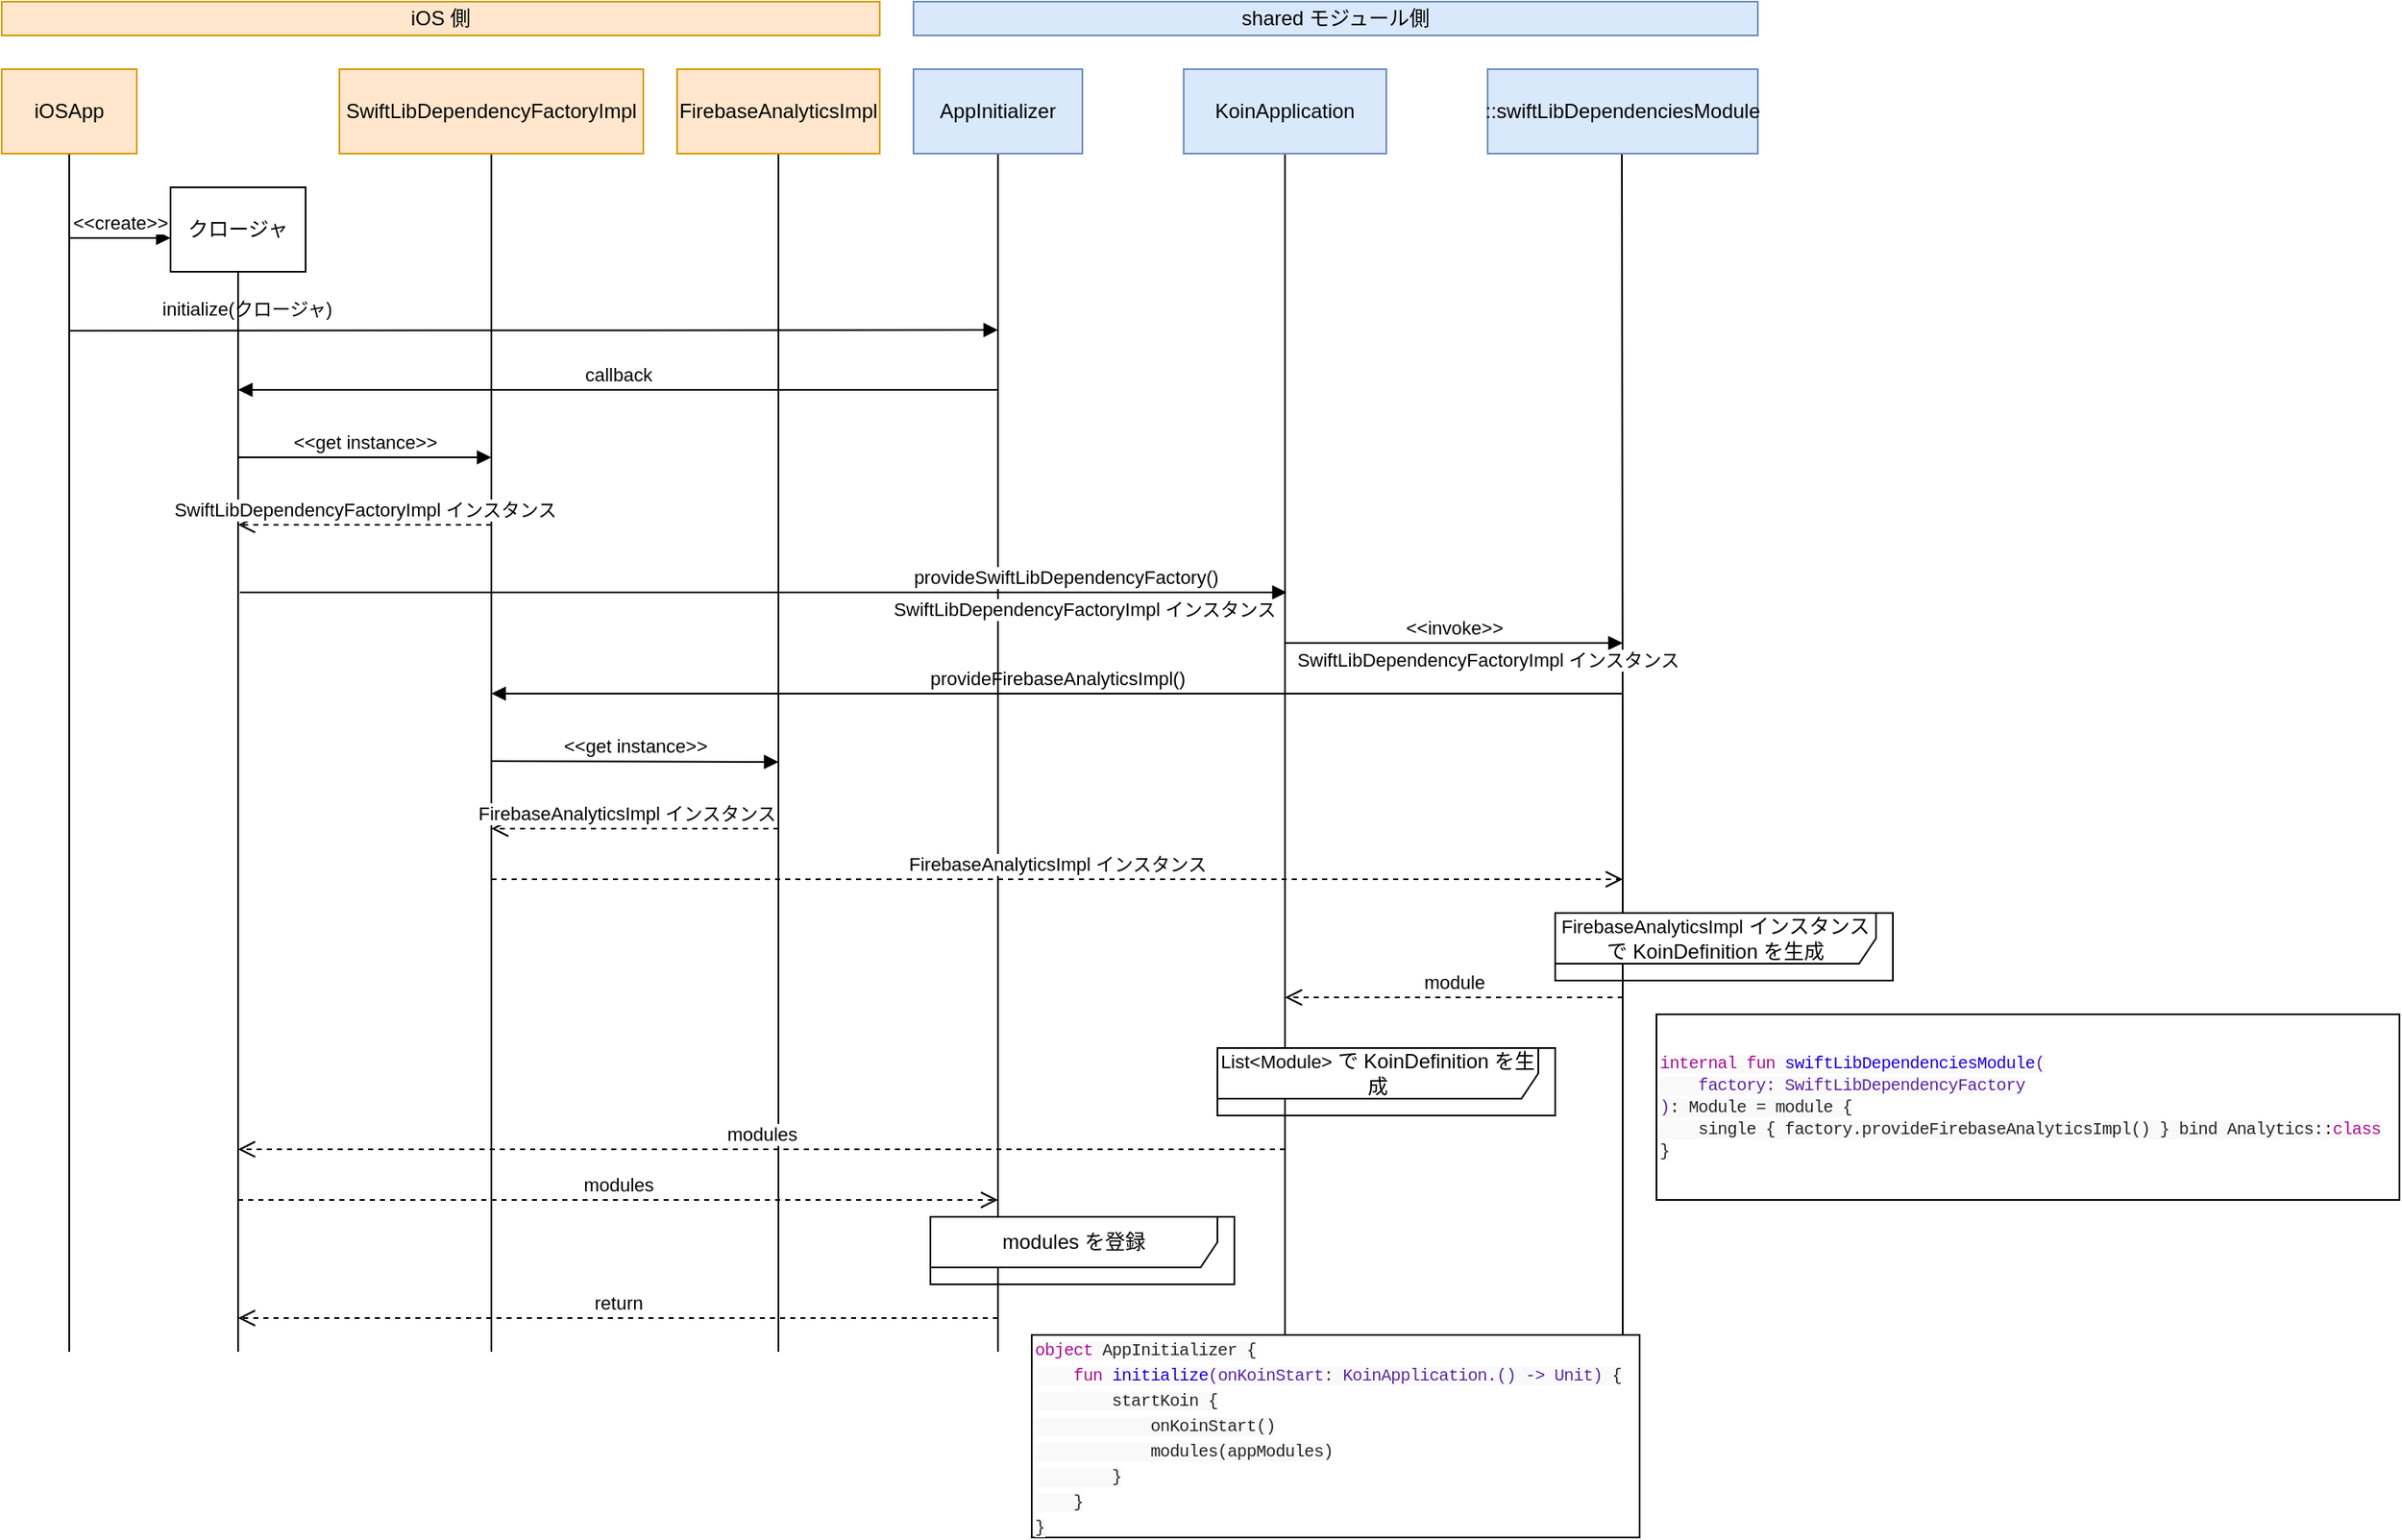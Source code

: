 <mxfile version="24.4.8" type="device" pages="4">
  <diagram name="ページ1" id="PQQ8E1PM0vK2L9uNBiri">
    <mxGraphModel dx="2383" dy="743" grid="1" gridSize="10" guides="1" tooltips="1" connect="1" arrows="1" fold="1" page="1" pageScale="1" pageWidth="827" pageHeight="1169" math="0" shadow="0">
      <root>
        <mxCell id="0" />
        <mxCell id="1" parent="0" />
        <mxCell id="cVxXZY86I89h4Y06ZRvG-4" style="edgeStyle=orthogonalEdgeStyle;rounded=0;orthogonalLoop=1;jettySize=auto;html=1;endArrow=none;endFill=0;" parent="1" source="cVxXZY86I89h4Y06ZRvG-1" edge="1">
          <mxGeometry relative="1" as="geometry">
            <mxPoint x="-570" y="800" as="targetPoint" />
          </mxGeometry>
        </mxCell>
        <mxCell id="cVxXZY86I89h4Y06ZRvG-1" value="SwiftLibDependencyFactoryImpl" style="html=1;whiteSpace=wrap;fillColor=#ffe6cc;strokeColor=#d79b00;" parent="1" vertex="1">
          <mxGeometry x="-660" y="40" width="180" height="50" as="geometry" />
        </mxCell>
        <mxCell id="cVxXZY86I89h4Y06ZRvG-5" value="provideFirebaseAnalyticsImpl()" style="html=1;verticalAlign=bottom;endArrow=block;curved=0;rounded=0;" parent="1" edge="1">
          <mxGeometry width="80" relative="1" as="geometry">
            <mxPoint x="100" y="410" as="sourcePoint" />
            <mxPoint x="-570" y="410" as="targetPoint" />
          </mxGeometry>
        </mxCell>
        <mxCell id="cVxXZY86I89h4Y06ZRvG-7" value="&amp;lt;&amp;lt;get instance&amp;gt;&amp;gt;" style="html=1;verticalAlign=bottom;endArrow=block;curved=0;rounded=0;" parent="1" edge="1">
          <mxGeometry width="80" relative="1" as="geometry">
            <mxPoint x="-570" y="450" as="sourcePoint" />
            <mxPoint x="-400" y="450.5" as="targetPoint" />
          </mxGeometry>
        </mxCell>
        <mxCell id="cVxXZY86I89h4Y06ZRvG-10" style="edgeStyle=orthogonalEdgeStyle;rounded=0;orthogonalLoop=1;jettySize=auto;html=1;endArrow=none;endFill=0;" parent="1" edge="1">
          <mxGeometry relative="1" as="geometry">
            <mxPoint x="100" y="800" as="targetPoint" />
            <mxPoint x="99.5" y="90" as="sourcePoint" />
          </mxGeometry>
        </mxCell>
        <mxCell id="cVxXZY86I89h4Y06ZRvG-11" value="FirebaseAnalyticsImpl インスタンス" style="html=1;verticalAlign=bottom;endArrow=open;dashed=1;endSize=8;curved=0;rounded=0;" parent="1" edge="1">
          <mxGeometry x="0.059" relative="1" as="geometry">
            <mxPoint x="-400" y="490" as="sourcePoint" />
            <mxPoint x="-570" y="490" as="targetPoint" />
            <mxPoint as="offset" />
          </mxGeometry>
        </mxCell>
        <mxCell id="cVxXZY86I89h4Y06ZRvG-13" value="shared モジュール側" style="text;html=1;align=center;verticalAlign=middle;whiteSpace=wrap;rounded=0;strokeColor=#6c8ebf;fillColor=#dae8fc;" parent="1" vertex="1">
          <mxGeometry x="-320" width="500" height="20" as="geometry" />
        </mxCell>
        <mxCell id="cVxXZY86I89h4Y06ZRvG-16" style="edgeStyle=orthogonalEdgeStyle;rounded=0;orthogonalLoop=1;jettySize=auto;html=1;endArrow=none;endFill=0;" parent="1" source="cVxXZY86I89h4Y06ZRvG-15" edge="1">
          <mxGeometry relative="1" as="geometry">
            <mxPoint x="-820" y="800" as="targetPoint" />
          </mxGeometry>
        </mxCell>
        <mxCell id="cVxXZY86I89h4Y06ZRvG-15" value="iOSApp" style="html=1;whiteSpace=wrap;fillColor=#ffe6cc;strokeColor=#d79b00;" parent="1" vertex="1">
          <mxGeometry x="-860" y="40" width="80" height="50" as="geometry" />
        </mxCell>
        <mxCell id="cVxXZY86I89h4Y06ZRvG-17" style="edgeStyle=orthogonalEdgeStyle;rounded=0;orthogonalLoop=1;jettySize=auto;html=1;endArrow=none;endFill=0;" parent="1" source="cVxXZY86I89h4Y06ZRvG-18" edge="1">
          <mxGeometry relative="1" as="geometry">
            <mxPoint x="-270" y="800" as="targetPoint" />
          </mxGeometry>
        </mxCell>
        <mxCell id="cVxXZY86I89h4Y06ZRvG-18" value="AppInitializer" style="html=1;whiteSpace=wrap;fillColor=#dae8fc;strokeColor=#6c8ebf;" parent="1" vertex="1">
          <mxGeometry x="-320" y="40" width="100" height="50" as="geometry" />
        </mxCell>
        <mxCell id="cVxXZY86I89h4Y06ZRvG-19" value="initialize(クロージャ)" style="html=1;verticalAlign=bottom;endArrow=block;curved=0;rounded=0;" parent="1" edge="1">
          <mxGeometry x="-0.619" y="5" width="80" relative="1" as="geometry">
            <mxPoint x="-820" y="195" as="sourcePoint" />
            <mxPoint x="-270" y="194.5" as="targetPoint" />
            <mxPoint y="1" as="offset" />
          </mxGeometry>
        </mxCell>
        <mxCell id="cVxXZY86I89h4Y06ZRvG-21" style="edgeStyle=orthogonalEdgeStyle;rounded=0;orthogonalLoop=1;jettySize=auto;html=1;endArrow=none;endFill=0;" parent="1" source="cVxXZY86I89h4Y06ZRvG-20" edge="1">
          <mxGeometry relative="1" as="geometry">
            <mxPoint x="-720" y="800" as="targetPoint" />
          </mxGeometry>
        </mxCell>
        <mxCell id="cVxXZY86I89h4Y06ZRvG-20" value="クロージャ" style="html=1;whiteSpace=wrap;" parent="1" vertex="1">
          <mxGeometry x="-760" y="110" width="80" height="50" as="geometry" />
        </mxCell>
        <mxCell id="cVxXZY86I89h4Y06ZRvG-22" value="callback" style="html=1;verticalAlign=bottom;endArrow=block;curved=0;rounded=0;" parent="1" edge="1">
          <mxGeometry width="80" relative="1" as="geometry">
            <mxPoint x="-270" y="230" as="sourcePoint" />
            <mxPoint x="-720" y="230" as="targetPoint" />
          </mxGeometry>
        </mxCell>
        <mxCell id="cVxXZY86I89h4Y06ZRvG-23" style="edgeStyle=orthogonalEdgeStyle;rounded=0;orthogonalLoop=1;jettySize=auto;html=1;endArrow=none;endFill=0;" parent="1" source="cVxXZY86I89h4Y06ZRvG-24" edge="1">
          <mxGeometry relative="1" as="geometry">
            <mxPoint x="-100" y="800" as="targetPoint" />
          </mxGeometry>
        </mxCell>
        <mxCell id="cVxXZY86I89h4Y06ZRvG-24" value="KoinApplication" style="html=1;whiteSpace=wrap;fillColor=#dae8fc;strokeColor=#6c8ebf;" parent="1" vertex="1">
          <mxGeometry x="-160" y="40" width="120" height="50" as="geometry" />
        </mxCell>
        <mxCell id="cVxXZY86I89h4Y06ZRvG-25" value="&amp;lt;&amp;lt;get instance&amp;gt;&amp;gt;" style="html=1;verticalAlign=bottom;endArrow=block;curved=0;rounded=0;" parent="1" edge="1">
          <mxGeometry width="80" relative="1" as="geometry">
            <mxPoint x="-720" y="270" as="sourcePoint" />
            <mxPoint x="-570" y="270" as="targetPoint" />
          </mxGeometry>
        </mxCell>
        <mxCell id="cVxXZY86I89h4Y06ZRvG-26" value="SwiftLibDependencyFactoryImpl インスタンス" style="html=1;verticalAlign=bottom;endArrow=open;dashed=1;endSize=8;curved=0;rounded=0;" parent="1" edge="1">
          <mxGeometry relative="1" as="geometry">
            <mxPoint x="-570" y="310" as="sourcePoint" />
            <mxPoint x="-720" y="310" as="targetPoint" />
          </mxGeometry>
        </mxCell>
        <mxCell id="cVxXZY86I89h4Y06ZRvG-27" value="provideSwiftLibDependencyFactory()" style="html=1;verticalAlign=bottom;endArrow=block;curved=0;rounded=0;" parent="1" edge="1">
          <mxGeometry x="0.577" width="80" relative="1" as="geometry">
            <mxPoint x="-719" y="350" as="sourcePoint" />
            <mxPoint x="-99" y="350" as="targetPoint" />
            <mxPoint as="offset" />
          </mxGeometry>
        </mxCell>
        <mxCell id="cVxXZY86I89h4Y06ZRvG-38" value="SwiftLibDependencyFactoryImpl インスタンス" style="edgeLabel;html=1;align=center;verticalAlign=middle;resizable=0;points=[];" parent="cVxXZY86I89h4Y06ZRvG-27" vertex="1" connectable="0">
          <mxGeometry x="0.305" y="-3" relative="1" as="geometry">
            <mxPoint x="95" y="7" as="offset" />
          </mxGeometry>
        </mxCell>
        <mxCell id="cVxXZY86I89h4Y06ZRvG-29" value="module" style="html=1;verticalAlign=bottom;endArrow=open;dashed=1;endSize=8;curved=0;rounded=0;" parent="1" edge="1">
          <mxGeometry relative="1" as="geometry">
            <mxPoint x="100" y="590" as="sourcePoint" />
            <mxPoint x="-100" y="590" as="targetPoint" />
          </mxGeometry>
        </mxCell>
        <mxCell id="cVxXZY86I89h4Y06ZRvG-30" value="modules" style="html=1;verticalAlign=bottom;endArrow=open;dashed=1;endSize=8;curved=0;rounded=0;" parent="1" edge="1">
          <mxGeometry relative="1" as="geometry">
            <mxPoint x="-720" y="710" as="sourcePoint" />
            <mxPoint x="-270" y="710" as="targetPoint" />
          </mxGeometry>
        </mxCell>
        <mxCell id="cVxXZY86I89h4Y06ZRvG-31" value="::swiftLibDependenciesModule" style="html=1;whiteSpace=wrap;fillColor=#dae8fc;strokeColor=#6c8ebf;" parent="1" vertex="1">
          <mxGeometry x="20" y="40" width="160" height="50" as="geometry" />
        </mxCell>
        <mxCell id="cVxXZY86I89h4Y06ZRvG-32" value="&amp;lt;&amp;lt;invoke&amp;gt;&amp;gt;" style="html=1;verticalAlign=bottom;endArrow=block;curved=0;rounded=0;" parent="1" edge="1">
          <mxGeometry width="80" relative="1" as="geometry">
            <mxPoint x="-100" y="380" as="sourcePoint" />
            <mxPoint x="100" y="380" as="targetPoint" />
            <mxPoint as="offset" />
          </mxGeometry>
        </mxCell>
        <mxCell id="SDnM4UmF3SlRCi5w-zEy-1" value="SwiftLibDependencyFactoryImpl インスタンス" style="edgeLabel;html=1;align=center;verticalAlign=middle;resizable=0;points=[];" vertex="1" connectable="0" parent="cVxXZY86I89h4Y06ZRvG-32">
          <mxGeometry x="-0.38" relative="1" as="geometry">
            <mxPoint x="58" y="10" as="offset" />
          </mxGeometry>
        </mxCell>
        <mxCell id="cVxXZY86I89h4Y06ZRvG-33" value="&amp;lt;&amp;lt;create&amp;gt;&amp;gt;" style="html=1;verticalAlign=bottom;endArrow=block;curved=0;rounded=0;" parent="1" edge="1">
          <mxGeometry width="80" relative="1" as="geometry">
            <mxPoint x="-820" y="140" as="sourcePoint" />
            <mxPoint x="-760" y="140" as="targetPoint" />
          </mxGeometry>
        </mxCell>
        <mxCell id="cVxXZY86I89h4Y06ZRvG-34" style="edgeStyle=orthogonalEdgeStyle;rounded=0;orthogonalLoop=1;jettySize=auto;html=1;endArrow=none;endFill=0;" parent="1" source="cVxXZY86I89h4Y06ZRvG-35" edge="1">
          <mxGeometry relative="1" as="geometry">
            <mxPoint x="-400" y="800" as="targetPoint" />
          </mxGeometry>
        </mxCell>
        <mxCell id="cVxXZY86I89h4Y06ZRvG-35" value="FirebaseAnalyticsImpl" style="html=1;whiteSpace=wrap;fillColor=#ffe6cc;strokeColor=#d79b00;" parent="1" vertex="1">
          <mxGeometry x="-460" y="40" width="120" height="50" as="geometry" />
        </mxCell>
        <mxCell id="cVxXZY86I89h4Y06ZRvG-36" value="FirebaseAnalyticsImpl インスタンス" style="html=1;verticalAlign=bottom;endArrow=open;dashed=1;endSize=8;curved=0;rounded=0;" parent="1" edge="1">
          <mxGeometry relative="1" as="geometry">
            <mxPoint x="-570" y="520" as="sourcePoint" />
            <mxPoint x="100" y="520" as="targetPoint" />
            <mxPoint as="offset" />
          </mxGeometry>
        </mxCell>
        <mxCell id="cVxXZY86I89h4Y06ZRvG-37" value="&lt;span style=&quot;font-size: 11px; text-wrap: nowrap; background-color: rgb(255, 255, 255);&quot;&gt;FirebaseAnalyticsImpl&lt;/span&gt;&amp;nbsp;インスタンス で KoinDefinition を生成" style="shape=umlFrame;whiteSpace=wrap;html=1;pointerEvents=0;width=190;height=30;" parent="1" vertex="1">
          <mxGeometry x="60" y="540" width="200" height="40" as="geometry" />
        </mxCell>
        <mxCell id="cVxXZY86I89h4Y06ZRvG-39" value="modules を登録" style="shape=umlFrame;whiteSpace=wrap;html=1;pointerEvents=0;width=170;height=30;" parent="1" vertex="1">
          <mxGeometry x="-310" y="720" width="180" height="40" as="geometry" />
        </mxCell>
        <mxCell id="cVxXZY86I89h4Y06ZRvG-41" value="return" style="html=1;verticalAlign=bottom;endArrow=open;dashed=1;endSize=8;curved=0;rounded=0;" parent="1" edge="1">
          <mxGeometry relative="1" as="geometry">
            <mxPoint x="-270" y="780" as="sourcePoint" />
            <mxPoint x="-720" y="780" as="targetPoint" />
          </mxGeometry>
        </mxCell>
        <mxCell id="cVxXZY86I89h4Y06ZRvG-42" value="iOS 側" style="text;html=1;align=center;verticalAlign=middle;whiteSpace=wrap;rounded=0;strokeColor=#d79b00;fillColor=#ffe6cc;" parent="1" vertex="1">
          <mxGeometry x="-860" width="520" height="20" as="geometry" />
        </mxCell>
        <mxCell id="cVxXZY86I89h4Y06ZRvG-43" value="&lt;span style=&quot;box-sizing: inherit; color: rgb(170, 13, 145); font-family: source-code-pro, Menlo, Monaco, &amp;quot;Courier New&amp;quot;, Courier, monospace; font-size: 10px; letter-spacing: -0.308px; white-space: pre; background-color: rgb(249, 249, 249);&quot; class=&quot;hljs-keyword&quot;&gt;internal&lt;/span&gt;&lt;span style=&quot;color: rgb(36, 36, 36); font-family: source-code-pro, Menlo, Monaco, &amp;quot;Courier New&amp;quot;, Courier, monospace; font-size: 10px; letter-spacing: -0.308px; white-space: pre; background-color: rgb(249, 249, 249);&quot;&gt; &lt;/span&gt;&lt;span style=&quot;box-sizing: inherit; color: rgb(36, 36, 36); font-family: source-code-pro, Menlo, Monaco, &amp;quot;Courier New&amp;quot;, Courier, monospace; font-size: 10px; letter-spacing: -0.308px; white-space: pre; background-color: rgb(249, 249, 249);&quot; class=&quot;hljs-function&quot;&gt;&lt;span style=&quot;box-sizing: inherit; color: rgb(170, 13, 145); font-size: 10px;&quot; class=&quot;hljs-keyword&quot;&gt;fun&lt;/span&gt; &lt;span style=&quot;box-sizing: inherit; color: rgb(28, 0, 207); font-size: 10px;&quot; class=&quot;hljs-title&quot;&gt;swiftLibDependenciesModule&lt;/span&gt;&lt;span style=&quot;box-sizing: inherit; color: rgb(92, 38, 153); font-size: 10px;&quot; class=&quot;hljs-params&quot;&gt;(&lt;/span&gt;&lt;/span&gt;&lt;div&gt;&lt;span style=&quot;box-sizing: inherit; color: rgb(36, 36, 36); font-family: source-code-pro, Menlo, Monaco, &amp;quot;Courier New&amp;quot;, Courier, monospace; font-size: 10px; letter-spacing: -0.308px; white-space: pre; background-color: rgb(249, 249, 249);&quot; class=&quot;hljs-function&quot;&gt;&lt;span style=&quot;box-sizing: inherit; color: rgb(92, 38, 153); font-size: 10px;&quot; class=&quot;hljs-params&quot;&gt;    factory: &lt;span style=&quot;box-sizing: inherit; font-size: 10px;&quot; class=&quot;hljs-type&quot;&gt;SwiftLibDependencyFactory&lt;/span&gt;&lt;/span&gt;&lt;/span&gt;&lt;/div&gt;&lt;div&gt;&lt;span style=&quot;box-sizing: inherit; color: rgb(36, 36, 36); font-family: source-code-pro, Menlo, Monaco, &amp;quot;Courier New&amp;quot;, Courier, monospace; font-size: 10px; letter-spacing: -0.308px; white-space: pre; background-color: rgb(249, 249, 249);&quot; class=&quot;hljs-function&quot;&gt;&lt;span style=&quot;box-sizing: inherit; color: rgb(92, 38, 153); font-size: 10px;&quot; class=&quot;hljs-params&quot;&gt;)&lt;/span&gt;&lt;/span&gt;&lt;span style=&quot;color: rgb(36, 36, 36); font-family: source-code-pro, Menlo, Monaco, &amp;quot;Courier New&amp;quot;, Courier, monospace; font-size: 10px; letter-spacing: -0.308px; white-space: pre; background-color: rgb(249, 249, 249);&quot;&gt;: Module = module {&lt;/span&gt;&lt;br style=&quot;box-sizing: inherit; color: rgb(36, 36, 36); font-family: source-code-pro, Menlo, Monaco, &amp;quot;Courier New&amp;quot;, Courier, monospace; font-size: 10px; letter-spacing: -0.308px; white-space: pre; background-color: rgb(249, 249, 249);&quot;&gt;&lt;span style=&quot;color: rgb(36, 36, 36); font-family: source-code-pro, Menlo, Monaco, &amp;quot;Courier New&amp;quot;, Courier, monospace; font-size: 10px; letter-spacing: -0.308px; white-space: pre; background-color: rgb(249, 249, 249);&quot;&gt;    single { factory.provideFirebaseAnalyticsImpl() } bind Analytics::&lt;/span&gt;&lt;span style=&quot;box-sizing: inherit; color: rgb(170, 13, 145); font-family: source-code-pro, Menlo, Monaco, &amp;quot;Courier New&amp;quot;, Courier, monospace; font-size: 10px; letter-spacing: -0.308px; white-space: pre; background-color: rgb(249, 249, 249);&quot; class=&quot;hljs-keyword&quot;&gt;class&lt;/span&gt;&lt;br style=&quot;box-sizing: inherit; color: rgb(36, 36, 36); font-family: source-code-pro, Menlo, Monaco, &amp;quot;Courier New&amp;quot;, Courier, monospace; font-size: 10px; letter-spacing: -0.308px; white-space: pre; background-color: rgb(249, 249, 249);&quot;&gt;&lt;span style=&quot;color: rgb(36, 36, 36); font-family: source-code-pro, Menlo, Monaco, &amp;quot;Courier New&amp;quot;, Courier, monospace; font-size: 10px; letter-spacing: -0.308px; white-space: pre; background-color: rgb(249, 249, 249);&quot;&gt;}&lt;/span&gt;&lt;/div&gt;" style="rounded=0;whiteSpace=wrap;html=1;align=left;fontFamily=Lucida Console;fontSize=10;" parent="1" vertex="1">
          <mxGeometry x="120" y="600" width="440" height="110" as="geometry" />
        </mxCell>
        <mxCell id="cVxXZY86I89h4Y06ZRvG-44" value="&lt;font style=&quot;font-size: 10px;&quot;&gt;&lt;span style=&quot;box-sizing: inherit; color: rgb(170, 13, 145); font-family: source-code-pro, Menlo, Monaco, &amp;quot;Courier New&amp;quot;, Courier, monospace; letter-spacing: -0.308px; white-space: pre; background-color: rgb(249, 249, 249);&quot; class=&quot;hljs-keyword&quot;&gt;object&lt;/span&gt;&lt;span style=&quot;color: rgb(36, 36, 36); font-family: source-code-pro, Menlo, Monaco, &amp;quot;Courier New&amp;quot;, Courier, monospace; letter-spacing: -0.308px; white-space: pre; background-color: rgb(249, 249, 249);&quot;&gt; AppInitializer {&lt;/span&gt;&lt;br style=&quot;box-sizing: inherit; color: rgb(36, 36, 36); font-family: source-code-pro, Menlo, Monaco, &amp;quot;Courier New&amp;quot;, Courier, monospace; letter-spacing: -0.308px; white-space: pre; background-color: rgb(249, 249, 249);&quot;&gt;&lt;span style=&quot;color: rgb(36, 36, 36); font-family: source-code-pro, Menlo, Monaco, &amp;quot;Courier New&amp;quot;, Courier, monospace; letter-spacing: -0.308px; white-space: pre; background-color: rgb(249, 249, 249);&quot;&gt;    &lt;/span&gt;&lt;span style=&quot;box-sizing: inherit; color: rgb(36, 36, 36); font-family: source-code-pro, Menlo, Monaco, &amp;quot;Courier New&amp;quot;, Courier, monospace; letter-spacing: -0.308px; white-space: pre; background-color: rgb(249, 249, 249);&quot; class=&quot;hljs-function&quot;&gt;&lt;span style=&quot;box-sizing: inherit; color: rgb(170, 13, 145);&quot; class=&quot;hljs-keyword&quot;&gt;fun&lt;/span&gt; &lt;span style=&quot;box-sizing: inherit; color: rgb(28, 0, 207);&quot; class=&quot;hljs-title&quot;&gt;initialize&lt;/span&gt;&lt;span style=&quot;box-sizing: inherit; color: rgb(92, 38, 153);&quot; class=&quot;hljs-params&quot;&gt;(onKoinStart: &lt;span style=&quot;box-sizing: inherit;&quot; class=&quot;hljs-type&quot;&gt;KoinApplication&lt;/span&gt;.() -&amp;gt; &lt;span style=&quot;box-sizing: inherit;&quot; class=&quot;hljs-type&quot;&gt;Unit&lt;/span&gt;)&lt;/span&gt;&lt;/span&gt;&lt;span style=&quot;color: rgb(36, 36, 36); font-family: source-code-pro, Menlo, Monaco, &amp;quot;Courier New&amp;quot;, Courier, monospace; letter-spacing: -0.308px; white-space: pre; background-color: rgb(249, 249, 249);&quot;&gt; {&lt;/span&gt;&lt;br style=&quot;box-sizing: inherit; color: rgb(36, 36, 36); font-family: source-code-pro, Menlo, Monaco, &amp;quot;Courier New&amp;quot;, Courier, monospace; letter-spacing: -0.308px; white-space: pre; background-color: rgb(249, 249, 249);&quot;&gt;&lt;span style=&quot;color: rgb(36, 36, 36); font-family: source-code-pro, Menlo, Monaco, &amp;quot;Courier New&amp;quot;, Courier, monospace; letter-spacing: -0.308px; white-space: pre; background-color: rgb(249, 249, 249);&quot;&gt;        startKoin {&lt;/span&gt;&lt;br style=&quot;box-sizing: inherit; color: rgb(36, 36, 36); font-family: source-code-pro, Menlo, Monaco, &amp;quot;Courier New&amp;quot;, Courier, monospace; letter-spacing: -0.308px; white-space: pre; background-color: rgb(249, 249, 249);&quot;&gt;&lt;span style=&quot;color: rgb(36, 36, 36); font-family: source-code-pro, Menlo, Monaco, &amp;quot;Courier New&amp;quot;, Courier, monospace; letter-spacing: -0.308px; white-space: pre; background-color: rgb(249, 249, 249);&quot;&gt;            onKoinStart()&lt;/span&gt;&lt;br style=&quot;box-sizing: inherit; color: rgb(36, 36, 36); font-family: source-code-pro, Menlo, Monaco, &amp;quot;Courier New&amp;quot;, Courier, monospace; letter-spacing: -0.308px; white-space: pre; background-color: rgb(249, 249, 249);&quot;&gt;&lt;span style=&quot;color: rgb(36, 36, 36); font-family: source-code-pro, Menlo, Monaco, &amp;quot;Courier New&amp;quot;, Courier, monospace; letter-spacing: -0.308px; white-space: pre; background-color: rgb(249, 249, 249);&quot;&gt;            modules(appModules)&lt;/span&gt;&lt;br style=&quot;box-sizing: inherit; color: rgb(36, 36, 36); font-family: source-code-pro, Menlo, Monaco, &amp;quot;Courier New&amp;quot;, Courier, monospace; letter-spacing: -0.308px; white-space: pre; background-color: rgb(249, 249, 249);&quot;&gt;&lt;span style=&quot;color: rgb(36, 36, 36); font-family: source-code-pro, Menlo, Monaco, &amp;quot;Courier New&amp;quot;, Courier, monospace; letter-spacing: -0.308px; white-space: pre; background-color: rgb(249, 249, 249);&quot;&gt;        }&lt;/span&gt;&lt;br style=&quot;box-sizing: inherit; color: rgb(36, 36, 36); font-family: source-code-pro, Menlo, Monaco, &amp;quot;Courier New&amp;quot;, Courier, monospace; letter-spacing: -0.308px; white-space: pre; background-color: rgb(249, 249, 249);&quot;&gt;&lt;span style=&quot;color: rgb(36, 36, 36); font-family: source-code-pro, Menlo, Monaco, &amp;quot;Courier New&amp;quot;, Courier, monospace; letter-spacing: -0.308px; white-space: pre; background-color: rgb(249, 249, 249);&quot;&gt;    }&lt;/span&gt;&lt;br style=&quot;box-sizing: inherit; color: rgb(36, 36, 36); font-family: source-code-pro, Menlo, Monaco, &amp;quot;Courier New&amp;quot;, Courier, monospace; letter-spacing: -0.308px; white-space: pre; background-color: rgb(249, 249, 249);&quot;&gt;&lt;span style=&quot;color: rgb(36, 36, 36); font-family: source-code-pro, Menlo, Monaco, &amp;quot;Courier New&amp;quot;, Courier, monospace; letter-spacing: -0.308px; white-space: pre; background-color: rgb(249, 249, 249);&quot;&gt;}&lt;/span&gt;&lt;/font&gt;" style="rounded=0;whiteSpace=wrap;html=1;align=left;fontFamily=Lucida Console;" parent="1" vertex="1">
          <mxGeometry x="-250" y="790" width="360" height="120" as="geometry" />
        </mxCell>
        <mxCell id="cVxXZY86I89h4Y06ZRvG-45" value="modules" style="html=1;verticalAlign=bottom;endArrow=open;dashed=1;endSize=8;curved=0;rounded=0;" parent="1" edge="1">
          <mxGeometry relative="1" as="geometry">
            <mxPoint x="-100" y="680" as="sourcePoint" />
            <mxPoint x="-720" y="680" as="targetPoint" />
          </mxGeometry>
        </mxCell>
        <mxCell id="NsWdUXEdc2d7OOoVY2s7-1" value="&lt;span style=&quot;font-size: 11px; text-wrap: nowrap;&quot;&gt;List&amp;lt;Module&amp;gt;&lt;/span&gt;&amp;nbsp;で KoinDefinition を生成" style="shape=umlFrame;whiteSpace=wrap;html=1;pointerEvents=0;width=190;height=30;" vertex="1" parent="1">
          <mxGeometry x="-140" y="620" width="200" height="40" as="geometry" />
        </mxCell>
      </root>
    </mxGraphModel>
  </diagram>
  <diagram id="Ohwq3JdMjUNx5Ta7FOX3" name="ページ2">
    <mxGraphModel dx="2473" dy="743" grid="1" gridSize="10" guides="1" tooltips="1" connect="1" arrows="1" fold="1" page="1" pageScale="1" pageWidth="827" pageHeight="1169" math="0" shadow="0">
      <root>
        <mxCell id="0" />
        <mxCell id="1" parent="0" />
        <mxCell id="aRStdqjVqvx4UX47HXgc-2" value="" style="ellipse;whiteSpace=wrap;html=1;dashed=1;" vertex="1" parent="1">
          <mxGeometry x="-290" y="480" width="440" height="140" as="geometry" />
        </mxCell>
        <mxCell id="TTWtEM8SkiFZnKSQhMvn-1" style="edgeStyle=orthogonalEdgeStyle;rounded=0;orthogonalLoop=1;jettySize=auto;html=1;endArrow=none;endFill=0;" parent="1" source="TTWtEM8SkiFZnKSQhMvn-2" edge="1">
          <mxGeometry relative="1" as="geometry">
            <mxPoint x="-570" y="800" as="targetPoint" />
          </mxGeometry>
        </mxCell>
        <mxCell id="TTWtEM8SkiFZnKSQhMvn-2" value="SwiftLibDependencyFactory" style="html=1;whiteSpace=wrap;fillColor=#ffe6cc;strokeColor=#d79b00;" parent="1" vertex="1">
          <mxGeometry x="-660" y="40" width="180" height="50" as="geometry" />
        </mxCell>
        <mxCell id="TTWtEM8SkiFZnKSQhMvn-3" value="provideFirebaseStorageDataSource()" style="html=1;verticalAlign=bottom;endArrow=block;curved=0;rounded=0;" parent="1" edge="1">
          <mxGeometry width="80" relative="1" as="geometry">
            <mxPoint x="-20" y="400" as="sourcePoint" />
            <mxPoint x="-570" y="400" as="targetPoint" />
          </mxGeometry>
        </mxCell>
        <mxCell id="TTWtEM8SkiFZnKSQhMvn-4" value="&amp;lt;&amp;lt;get instance&amp;gt;&amp;gt;" style="html=1;verticalAlign=bottom;endArrow=block;curved=0;rounded=0;" parent="1" edge="1">
          <mxGeometry width="80" relative="1" as="geometry">
            <mxPoint x="-570" y="440" as="sourcePoint" />
            <mxPoint x="-380" y="440" as="targetPoint" />
          </mxGeometry>
        </mxCell>
        <mxCell id="TTWtEM8SkiFZnKSQhMvn-5" style="edgeStyle=orthogonalEdgeStyle;rounded=0;orthogonalLoop=1;jettySize=auto;html=1;endArrow=none;endFill=0;" parent="1" edge="1">
          <mxGeometry relative="1" as="geometry">
            <mxPoint x="-20" y="800" as="targetPoint" />
            <mxPoint x="-20.5" y="90" as="sourcePoint" />
          </mxGeometry>
        </mxCell>
        <mxCell id="TTWtEM8SkiFZnKSQhMvn-6" value="" style="html=1;verticalAlign=bottom;endArrow=open;dashed=1;endSize=8;curved=0;rounded=0;" parent="1" edge="1">
          <mxGeometry x="-0.053" y="40" relative="1" as="geometry">
            <mxPoint x="-380" y="480" as="sourcePoint" />
            <mxPoint x="-570" y="480" as="targetPoint" />
            <mxPoint as="offset" />
          </mxGeometry>
        </mxCell>
        <mxCell id="TTWtEM8SkiFZnKSQhMvn-39" value="&lt;span style=&quot;text-wrap: wrap; background-color: rgb(251, 251, 251);&quot;&gt;&lt;font style=&quot;font-size: 11px;&quot;&gt;FirebaseStorageDataSource インスタンス&lt;/font&gt;&lt;/span&gt;" style="edgeLabel;html=1;align=center;verticalAlign=middle;resizable=0;points=[];" parent="TTWtEM8SkiFZnKSQhMvn-6" vertex="1" connectable="0">
          <mxGeometry x="-0.232" y="2" relative="1" as="geometry">
            <mxPoint x="-14" y="13" as="offset" />
          </mxGeometry>
        </mxCell>
        <mxCell id="TTWtEM8SkiFZnKSQhMvn-7" value="shared モジュール側" style="text;html=1;align=center;verticalAlign=middle;whiteSpace=wrap;rounded=0;strokeColor=#6c8ebf;fillColor=#dae8fc;" parent="1" vertex="1">
          <mxGeometry x="-260" width="300" height="20" as="geometry" />
        </mxCell>
        <mxCell id="TTWtEM8SkiFZnKSQhMvn-8" style="edgeStyle=orthogonalEdgeStyle;rounded=0;orthogonalLoop=1;jettySize=auto;html=1;endArrow=none;endFill=0;" parent="1" source="TTWtEM8SkiFZnKSQhMvn-9" edge="1">
          <mxGeometry relative="1" as="geometry">
            <mxPoint x="-820" y="800" as="targetPoint" />
          </mxGeometry>
        </mxCell>
        <mxCell id="TTWtEM8SkiFZnKSQhMvn-9" value="iOSApp" style="html=1;whiteSpace=wrap;fillColor=#ffe6cc;strokeColor=#d79b00;" parent="1" vertex="1">
          <mxGeometry x="-860" y="40" width="80" height="50" as="geometry" />
        </mxCell>
        <mxCell id="TTWtEM8SkiFZnKSQhMvn-10" style="edgeStyle=orthogonalEdgeStyle;rounded=0;orthogonalLoop=1;jettySize=auto;html=1;endArrow=none;endFill=0;" parent="1" source="TTWtEM8SkiFZnKSQhMvn-11" edge="1">
          <mxGeometry relative="1" as="geometry">
            <mxPoint x="-200" y="800" as="targetPoint" />
          </mxGeometry>
        </mxCell>
        <mxCell id="TTWtEM8SkiFZnKSQhMvn-11" value="CommonModuleKt" style="html=1;whiteSpace=wrap;fillColor=#dae8fc;strokeColor=#6c8ebf;" parent="1" vertex="1">
          <mxGeometry x="-260" y="40" width="120" height="50" as="geometry" />
        </mxCell>
        <mxCell id="TTWtEM8SkiFZnKSQhMvn-12" value="&amp;lt;&amp;lt;invoke&amp;gt;&amp;gt;" style="html=1;verticalAlign=bottom;endArrow=block;curved=0;rounded=0;" parent="1" edge="1">
          <mxGeometry x="-0.619" y="5" width="80" relative="1" as="geometry">
            <mxPoint x="-820" y="195" as="sourcePoint" />
            <mxPoint x="-200" y="195" as="targetPoint" />
            <mxPoint y="1" as="offset" />
          </mxGeometry>
        </mxCell>
        <mxCell id="TTWtEM8SkiFZnKSQhMvn-13" style="edgeStyle=orthogonalEdgeStyle;rounded=0;orthogonalLoop=1;jettySize=auto;html=1;endArrow=none;endFill=0;" parent="1" source="TTWtEM8SkiFZnKSQhMvn-14" edge="1">
          <mxGeometry relative="1" as="geometry">
            <mxPoint x="-720" y="800" as="targetPoint" />
          </mxGeometry>
        </mxCell>
        <mxCell id="TTWtEM8SkiFZnKSQhMvn-14" value="クロージャ" style="html=1;whiteSpace=wrap;" parent="1" vertex="1">
          <mxGeometry x="-760" y="110" width="80" height="50" as="geometry" />
        </mxCell>
        <mxCell id="TTWtEM8SkiFZnKSQhMvn-15" value="callback" style="html=1;verticalAlign=bottom;endArrow=block;curved=0;rounded=0;" parent="1" edge="1">
          <mxGeometry width="80" relative="1" as="geometry">
            <mxPoint x="-200" y="230" as="sourcePoint" />
            <mxPoint x="-720" y="230" as="targetPoint" />
          </mxGeometry>
        </mxCell>
        <mxCell id="TTWtEM8SkiFZnKSQhMvn-18" value="&amp;lt;&amp;lt;get instance&amp;gt;&amp;gt;" style="html=1;verticalAlign=bottom;endArrow=block;curved=0;rounded=0;" parent="1" edge="1">
          <mxGeometry width="80" relative="1" as="geometry">
            <mxPoint x="-720" y="270" as="sourcePoint" />
            <mxPoint x="-570" y="270" as="targetPoint" />
          </mxGeometry>
        </mxCell>
        <mxCell id="TTWtEM8SkiFZnKSQhMvn-19" value="SwiftLibDependencyFactory インスタンス" style="html=1;verticalAlign=bottom;endArrow=open;dashed=1;endSize=8;curved=0;rounded=0;" parent="1" edge="1">
          <mxGeometry x="0.067" y="20" relative="1" as="geometry">
            <mxPoint x="-570" y="310" as="sourcePoint" />
            <mxPoint x="-720" y="310" as="targetPoint" />
            <mxPoint as="offset" />
          </mxGeometry>
        </mxCell>
        <mxCell id="TTWtEM8SkiFZnKSQhMvn-20" value="createSwiftLibDependencyModule()" style="html=1;verticalAlign=bottom;endArrow=block;curved=0;rounded=0;" parent="1" edge="1">
          <mxGeometry x="0.742" width="80" relative="1" as="geometry">
            <mxPoint x="-719" y="350" as="sourcePoint" />
            <mxPoint x="-20" y="350" as="targetPoint" />
            <mxPoint as="offset" />
          </mxGeometry>
        </mxCell>
        <mxCell id="TTWtEM8SkiFZnKSQhMvn-21" value="SwiftLibDependencyFactory インスタンス" style="edgeLabel;html=1;align=center;verticalAlign=middle;resizable=0;points=[];" parent="TTWtEM8SkiFZnKSQhMvn-20" vertex="1" connectable="0">
          <mxGeometry x="0.305" y="-3" relative="1" as="geometry">
            <mxPoint x="126" y="7" as="offset" />
          </mxGeometry>
        </mxCell>
        <mxCell id="TTWtEM8SkiFZnKSQhMvn-23" value="module" style="html=1;verticalAlign=bottom;endArrow=open;dashed=1;endSize=8;curved=0;rounded=0;" parent="1" edge="1">
          <mxGeometry x="-0.804" y="-20" relative="1" as="geometry">
            <mxPoint x="-720" y="650" as="sourcePoint" />
            <mxPoint x="-200" y="650" as="targetPoint" />
            <mxPoint as="offset" />
          </mxGeometry>
        </mxCell>
        <mxCell id="TTWtEM8SkiFZnKSQhMvn-24" value="IosModuleKt" style="html=1;whiteSpace=wrap;fillColor=#dae8fc;strokeColor=#6c8ebf;" parent="1" vertex="1">
          <mxGeometry x="-80" y="40" width="120" height="50" as="geometry" />
        </mxCell>
        <mxCell id="TTWtEM8SkiFZnKSQhMvn-26" value="&amp;lt;&amp;lt;create&amp;gt;&amp;gt;" style="html=1;verticalAlign=bottom;endArrow=block;curved=0;rounded=0;" parent="1" edge="1">
          <mxGeometry width="80" relative="1" as="geometry">
            <mxPoint x="-820" y="140" as="sourcePoint" />
            <mxPoint x="-760" y="140" as="targetPoint" />
          </mxGeometry>
        </mxCell>
        <mxCell id="TTWtEM8SkiFZnKSQhMvn-27" style="edgeStyle=orthogonalEdgeStyle;rounded=0;orthogonalLoop=1;jettySize=auto;html=1;endArrow=none;endFill=0;" parent="1" source="TTWtEM8SkiFZnKSQhMvn-28" edge="1">
          <mxGeometry relative="1" as="geometry">
            <mxPoint x="-380" y="800" as="targetPoint" />
          </mxGeometry>
        </mxCell>
        <mxCell id="TTWtEM8SkiFZnKSQhMvn-28" value="FirebaseStorageDataSource" style="html=1;whiteSpace=wrap;fillColor=#ffe6cc;strokeColor=#d79b00;" parent="1" vertex="1">
          <mxGeometry x="-460" y="40" width="160" height="50" as="geometry" />
        </mxCell>
        <mxCell id="TTWtEM8SkiFZnKSQhMvn-29" value="FirebaseStorageDataSource インスタンス" style="html=1;verticalAlign=bottom;endArrow=open;dashed=1;endSize=8;curved=0;rounded=0;" parent="1" edge="1">
          <mxGeometry x="0.547" relative="1" as="geometry">
            <mxPoint x="-570" y="530" as="sourcePoint" />
            <mxPoint x="-20" y="530" as="targetPoint" />
            <mxPoint as="offset" />
          </mxGeometry>
        </mxCell>
        <mxCell id="TTWtEM8SkiFZnKSQhMvn-30" value="FirebaseStorageDataSource インスタンス で KoinDefinition を生成" style="shape=umlFrame;whiteSpace=wrap;html=1;pointerEvents=0;width=200;height=30;" parent="1" vertex="1">
          <mxGeometry x="-90" y="545" width="210" height="40" as="geometry" />
        </mxCell>
        <mxCell id="TTWtEM8SkiFZnKSQhMvn-31" value="&lt;span style=&quot;font-size: 11px; text-wrap: nowrap; background-color: rgb(255, 255, 255);&quot;&gt;module&amp;nbsp;&lt;/span&gt;を登録" style="shape=umlFrame;whiteSpace=wrap;html=1;pointerEvents=0;width=170;height=30;" parent="1" vertex="1">
          <mxGeometry x="-250" y="660" width="180" height="40" as="geometry" />
        </mxCell>
        <mxCell id="TTWtEM8SkiFZnKSQhMvn-32" value="return" style="html=1;verticalAlign=bottom;endArrow=open;dashed=1;endSize=8;curved=0;rounded=0;" parent="1" edge="1">
          <mxGeometry relative="1" as="geometry">
            <mxPoint x="-200" y="710" as="sourcePoint" />
            <mxPoint x="-720" y="710" as="targetPoint" />
          </mxGeometry>
        </mxCell>
        <mxCell id="TTWtEM8SkiFZnKSQhMvn-33" value="iOS 側" style="text;html=1;align=center;verticalAlign=middle;whiteSpace=wrap;rounded=0;strokeColor=#d79b00;fillColor=#ffe6cc;" parent="1" vertex="1">
          <mxGeometry x="-860" width="560" height="20" as="geometry" />
        </mxCell>
        <mxCell id="TTWtEM8SkiFZnKSQhMvn-36" value="module" style="html=1;verticalAlign=bottom;endArrow=open;dashed=1;endSize=8;curved=0;rounded=0;" parent="1" edge="1">
          <mxGeometry x="-0.766" y="20" relative="1" as="geometry">
            <mxPoint x="-20" y="600" as="sourcePoint" />
            <mxPoint x="-723" y="600" as="targetPoint" />
            <mxPoint as="offset" />
          </mxGeometry>
        </mxCell>
        <mxCell id="WZTicwEyI-RGGrN9rBz4-1" value="CommonModule.kt&amp;nbsp;&lt;div&gt;ファイル&lt;/div&gt;" style="shape=note;whiteSpace=wrap;html=1;backgroundOutline=1;darkOpacity=0.05;size=11;" vertex="1" parent="1">
          <mxGeometry x="-190" y="120" width="140" height="40" as="geometry" />
        </mxCell>
        <mxCell id="WZTicwEyI-RGGrN9rBz4-2" value="" style="endArrow=none;html=1;rounded=0;" edge="1" parent="1" source="WZTicwEyI-RGGrN9rBz4-1">
          <mxGeometry width="50" height="50" relative="1" as="geometry">
            <mxPoint x="-230" y="140" as="sourcePoint" />
            <mxPoint x="-180" y="90" as="targetPoint" />
          </mxGeometry>
        </mxCell>
        <mxCell id="WZTicwEyI-RGGrN9rBz4-3" value="IosModule.kt&amp;nbsp;&lt;div&gt;ファイル&lt;/div&gt;" style="shape=note;whiteSpace=wrap;html=1;backgroundOutline=1;darkOpacity=0.05;size=11;" vertex="1" parent="1">
          <mxGeometry x="-10" y="120" width="140" height="40" as="geometry" />
        </mxCell>
        <mxCell id="WZTicwEyI-RGGrN9rBz4-4" value="" style="endArrow=none;html=1;rounded=0;exitX=0;exitY=0;exitDx=64.5;exitDy=0;exitPerimeter=0;entryX=0.75;entryY=1;entryDx=0;entryDy=0;" edge="1" parent="1" source="WZTicwEyI-RGGrN9rBz4-3" target="TTWtEM8SkiFZnKSQhMvn-24">
          <mxGeometry width="50" height="50" relative="1" as="geometry">
            <mxPoint x="-134" y="130" as="sourcePoint" />
            <mxPoint x="-170" y="100" as="targetPoint" />
          </mxGeometry>
        </mxCell>
      </root>
    </mxGraphModel>
  </diagram>
  <diagram id="7BAnhTIj0S8NQ3it1dhV" name="ページ3">
    <mxGraphModel dx="1006" dy="1912" grid="1" gridSize="10" guides="1" tooltips="1" connect="1" arrows="1" fold="1" page="1" pageScale="1" pageWidth="827" pageHeight="1169" math="0" shadow="0">
      <root>
        <mxCell id="0" />
        <mxCell id="1" parent="0" />
        <mxCell id="y7fDyTN5upEh1MZG0OhL-1" value="&lt;font style=&quot;font-size: 18px;&quot;&gt;commonApp&lt;/font&gt;" style="shape=module;align=left;spacingLeft=20;align=center;verticalAlign=top;whiteSpace=wrap;html=1;fillColor=#dae8fc;strokeColor=#6c8ebf;" vertex="1" parent="1">
          <mxGeometry x="550" y="-120" width="630" height="480" as="geometry" />
        </mxCell>
        <mxCell id="y7fDyTN5upEh1MZG0OhL-2" value="&lt;font style=&quot;font-size: 18px;&quot;&gt;iosApp&lt;/font&gt;" style="shape=module;align=left;spacingLeft=20;align=center;verticalAlign=top;whiteSpace=wrap;html=1;fillColor=#ffe6cc;strokeColor=#d79b00;" vertex="1" parent="1">
          <mxGeometry x="220" y="-120" width="260" height="480" as="geometry" />
        </mxCell>
        <mxCell id="y7fDyTN5upEh1MZG0OhL-3" value="FirebaseStorageDataSourceContract" style="swimlane;fontStyle=1;align=center;verticalAlign=top;childLayout=stackLayout;horizontal=1;startSize=26;horizontalStack=0;resizeParent=1;resizeParentMax=0;resizeLast=0;collapsible=1;marginBottom=0;whiteSpace=wrap;html=1;" vertex="1" parent="1">
          <mxGeometry x="640" y="280" width="250" height="34" as="geometry" />
        </mxCell>
        <mxCell id="y7fDyTN5upEh1MZG0OhL-4" value="" style="line;strokeWidth=1;fillColor=none;align=left;verticalAlign=middle;spacingTop=-1;spacingLeft=3;spacingRight=3;rotatable=0;labelPosition=right;points=[];portConstraint=eastwest;strokeColor=inherit;" vertex="1" parent="y7fDyTN5upEh1MZG0OhL-3">
          <mxGeometry y="26" width="250" height="8" as="geometry" />
        </mxCell>
        <mxCell id="y7fDyTN5upEh1MZG0OhL-5" value="FirebaseStorageDataSource" style="swimlane;fontStyle=1;align=center;verticalAlign=top;childLayout=stackLayout;horizontal=1;startSize=26;horizontalStack=0;resizeParent=1;resizeParentMax=0;resizeLast=0;collapsible=1;marginBottom=0;whiteSpace=wrap;html=1;" vertex="1" parent="1">
          <mxGeometry x="270" y="280" width="190" height="34" as="geometry" />
        </mxCell>
        <mxCell id="y7fDyTN5upEh1MZG0OhL-6" value="" style="line;strokeWidth=1;fillColor=none;align=left;verticalAlign=middle;spacingTop=-1;spacingLeft=3;spacingRight=3;rotatable=0;labelPosition=right;points=[];portConstraint=eastwest;strokeColor=inherit;" vertex="1" parent="y7fDyTN5upEh1MZG0OhL-5">
          <mxGeometry y="26" width="190" height="8" as="geometry" />
        </mxCell>
        <mxCell id="y7fDyTN5upEh1MZG0OhL-7" value="" style="endArrow=block;dashed=1;endFill=0;endSize=12;html=1;rounded=0;entryX=0;entryY=0.5;entryDx=0;entryDy=0;exitX=1;exitY=0.5;exitDx=0;exitDy=0;" edge="1" parent="1" source="y7fDyTN5upEh1MZG0OhL-5" target="y7fDyTN5upEh1MZG0OhL-3">
          <mxGeometry width="160" relative="1" as="geometry">
            <mxPoint x="250" y="350" as="sourcePoint" />
            <mxPoint x="410" y="350" as="targetPoint" />
          </mxGeometry>
        </mxCell>
        <mxCell id="y7fDyTN5upEh1MZG0OhL-8" value="SwiftLibDependencyFactory" style="swimlane;fontStyle=1;align=center;verticalAlign=top;childLayout=stackLayout;horizontal=1;startSize=26;horizontalStack=0;resizeParent=1;resizeParentMax=0;resizeLast=0;collapsible=1;marginBottom=0;whiteSpace=wrap;html=1;" vertex="1" parent="1">
          <mxGeometry x="270" y="159" width="190" height="34" as="geometry" />
        </mxCell>
        <mxCell id="y7fDyTN5upEh1MZG0OhL-9" value="" style="line;strokeWidth=1;fillColor=none;align=left;verticalAlign=middle;spacingTop=-1;spacingLeft=3;spacingRight=3;rotatable=0;labelPosition=right;points=[];portConstraint=eastwest;strokeColor=inherit;" vertex="1" parent="y7fDyTN5upEh1MZG0OhL-8">
          <mxGeometry y="26" width="190" height="8" as="geometry" />
        </mxCell>
        <mxCell id="y7fDyTN5upEh1MZG0OhL-10" value="" style="endArrow=block;dashed=1;endFill=0;endSize=12;html=1;rounded=0;entryX=0;entryY=0.25;entryDx=0;entryDy=0;exitX=1;exitY=0.5;exitDx=0;exitDy=0;" edge="1" parent="1" source="y7fDyTN5upEh1MZG0OhL-8" target="y7fDyTN5upEh1MZG0OhL-23">
          <mxGeometry width="160" relative="1" as="geometry">
            <mxPoint x="410" y="257" as="sourcePoint" />
            <mxPoint x="635" y="177" as="targetPoint" />
          </mxGeometry>
        </mxCell>
        <mxCell id="y7fDyTN5upEh1MZG0OhL-11" value="::&amp;nbsp;iOSApp" style="swimlane;fontStyle=1;align=center;verticalAlign=top;childLayout=stackLayout;horizontal=1;startSize=26;horizontalStack=0;resizeParent=1;resizeParentMax=0;resizeLast=0;collapsible=1;marginBottom=0;whiteSpace=wrap;html=1;" vertex="1" parent="1">
          <mxGeometry x="270" y="-67" width="160" height="34" as="geometry" />
        </mxCell>
        <mxCell id="y7fDyTN5upEh1MZG0OhL-12" value="" style="line;strokeWidth=1;fillColor=none;align=left;verticalAlign=middle;spacingTop=-1;spacingLeft=3;spacingRight=3;rotatable=0;labelPosition=right;points=[];portConstraint=eastwest;strokeColor=inherit;" vertex="1" parent="y7fDyTN5upEh1MZG0OhL-11">
          <mxGeometry y="26" width="160" height="8" as="geometry" />
        </mxCell>
        <mxCell id="y7fDyTN5upEh1MZG0OhL-13" value="Use" style="endArrow=open;endSize=12;dashed=1;html=1;rounded=0;exitX=1;exitY=0.5;exitDx=0;exitDy=0;" edge="1" parent="1" source="y7fDyTN5upEh1MZG0OhL-11">
          <mxGeometry width="160" relative="1" as="geometry">
            <mxPoint x="330" y="7" as="sourcePoint" />
            <mxPoint x="640" y="-50" as="targetPoint" />
          </mxGeometry>
        </mxCell>
        <mxCell id="y7fDyTN5upEh1MZG0OhL-14" value="Use" style="endArrow=open;endSize=12;dashed=1;html=1;rounded=0;exitX=0.499;exitY=1.023;exitDx=0;exitDy=0;entryX=0.5;entryY=0;entryDx=0;entryDy=0;exitPerimeter=0;" edge="1" parent="1" source="y7fDyTN5upEh1MZG0OhL-20">
          <mxGeometry width="160" relative="1" as="geometry">
            <mxPoint x="823" y="109" as="sourcePoint" />
            <mxPoint x="890" y="160" as="targetPoint" />
          </mxGeometry>
        </mxCell>
        <mxCell id="y7fDyTN5upEh1MZG0OhL-15" value="CommonModuleKt" style="swimlane;fontStyle=1;align=center;verticalAlign=top;childLayout=stackLayout;horizontal=1;startSize=26;horizontalStack=0;resizeParent=1;resizeParentMax=0;resizeLast=0;collapsible=1;marginBottom=0;whiteSpace=wrap;html=1;" vertex="1" parent="1">
          <mxGeometry x="640" y="-80" width="240" height="60" as="geometry" />
        </mxCell>
        <mxCell id="y7fDyTN5upEh1MZG0OhL-16" value="" style="line;strokeWidth=1;fillColor=none;align=left;verticalAlign=middle;spacingTop=-1;spacingLeft=3;spacingRight=3;rotatable=0;labelPosition=right;points=[];portConstraint=eastwest;strokeColor=inherit;" vertex="1" parent="y7fDyTN5upEh1MZG0OhL-15">
          <mxGeometry y="26" width="240" height="8" as="geometry" />
        </mxCell>
        <mxCell id="y7fDyTN5upEh1MZG0OhL-17" value="+ doInitIosKoin(onKoinStart: () -&amp;gt; Module)" style="text;strokeColor=none;fillColor=none;align=left;verticalAlign=top;spacingLeft=4;spacingRight=4;overflow=hidden;rotatable=0;points=[[0,0.5],[1,0.5]];portConstraint=eastwest;whiteSpace=wrap;html=1;" vertex="1" parent="y7fDyTN5upEh1MZG0OhL-15">
          <mxGeometry y="34" width="240" height="26" as="geometry" />
        </mxCell>
        <mxCell id="y7fDyTN5upEh1MZG0OhL-18" value="IosModuleKt" style="swimlane;fontStyle=1;align=center;verticalAlign=top;childLayout=stackLayout;horizontal=1;startSize=26;horizontalStack=0;resizeParent=1;resizeParentMax=0;resizeLast=0;collapsible=1;marginBottom=0;whiteSpace=wrap;html=1;" vertex="1" parent="1">
          <mxGeometry x="640" y="50" width="500" height="60" as="geometry" />
        </mxCell>
        <mxCell id="y7fDyTN5upEh1MZG0OhL-19" value="" style="line;strokeWidth=1;fillColor=none;align=left;verticalAlign=middle;spacingTop=-1;spacingLeft=3;spacingRight=3;rotatable=0;labelPosition=right;points=[];portConstraint=eastwest;strokeColor=inherit;" vertex="1" parent="y7fDyTN5upEh1MZG0OhL-18">
          <mxGeometry y="26" width="500" height="8" as="geometry" />
        </mxCell>
        <mxCell id="y7fDyTN5upEh1MZG0OhL-20" value="+ createSwiftLibDependencyModule(factory: SwiftLibDependencyFactoryContract): Module" style="text;strokeColor=none;fillColor=none;align=left;verticalAlign=top;spacingLeft=4;spacingRight=4;overflow=hidden;rotatable=0;points=[[0,0.5],[1,0.5]];portConstraint=eastwest;whiteSpace=wrap;html=1;" vertex="1" parent="y7fDyTN5upEh1MZG0OhL-18">
          <mxGeometry y="34" width="500" height="26" as="geometry" />
        </mxCell>
        <mxCell id="y7fDyTN5upEh1MZG0OhL-21" value="Use" style="endArrow=open;endSize=12;dashed=1;html=1;rounded=0;exitX=0.75;exitY=1;exitDx=0;exitDy=0;entryX=0.136;entryY=-0.003;entryDx=0;entryDy=0;entryPerimeter=0;" edge="1" parent="1" source="y7fDyTN5upEh1MZG0OhL-11" target="y7fDyTN5upEh1MZG0OhL-18">
          <mxGeometry width="160" relative="1" as="geometry">
            <mxPoint x="440" y="-40" as="sourcePoint" />
            <mxPoint x="520" y="-40" as="targetPoint" />
          </mxGeometry>
        </mxCell>
        <mxCell id="y7fDyTN5upEh1MZG0OhL-22" value="Create" style="endArrow=open;endSize=12;dashed=1;html=1;rounded=0;exitX=0.5;exitY=1;exitDx=0;exitDy=0;entryX=0.5;entryY=0;entryDx=0;entryDy=0;" edge="1" parent="1" source="y7fDyTN5upEh1MZG0OhL-8" target="y7fDyTN5upEh1MZG0OhL-5">
          <mxGeometry width="160" relative="1" as="geometry">
            <mxPoint x="390" y="210" as="sourcePoint" />
            <mxPoint x="550" y="210" as="targetPoint" />
          </mxGeometry>
        </mxCell>
        <mxCell id="y7fDyTN5upEh1MZG0OhL-23" value="SwiftLibDependencyFactoryContract" style="swimlane;fontStyle=1;align=center;verticalAlign=top;childLayout=stackLayout;horizontal=1;startSize=26;horizontalStack=0;resizeParent=1;resizeParentMax=0;resizeLast=0;collapsible=1;marginBottom=0;whiteSpace=wrap;html=1;" vertex="1" parent="1">
          <mxGeometry x="640" y="160" width="500" height="60" as="geometry" />
        </mxCell>
        <mxCell id="y7fDyTN5upEh1MZG0OhL-24" value="" style="line;strokeWidth=1;fillColor=none;align=left;verticalAlign=middle;spacingTop=-1;spacingLeft=3;spacingRight=3;rotatable=0;labelPosition=right;points=[];portConstraint=eastwest;strokeColor=inherit;" vertex="1" parent="y7fDyTN5upEh1MZG0OhL-23">
          <mxGeometry y="26" width="500" height="8" as="geometry" />
        </mxCell>
        <mxCell id="y7fDyTN5upEh1MZG0OhL-25" value="+ provideFirebaseStorageDataSource():&amp;nbsp;FirebaseStorageDataSourceContract" style="text;strokeColor=none;fillColor=none;align=left;verticalAlign=top;spacingLeft=4;spacingRight=4;overflow=hidden;rotatable=0;points=[[0,0.5],[1,0.5]];portConstraint=eastwest;whiteSpace=wrap;html=1;" vertex="1" parent="y7fDyTN5upEh1MZG0OhL-23">
          <mxGeometry y="34" width="500" height="26" as="geometry" />
        </mxCell>
      </root>
    </mxGraphModel>
  </diagram>
  <diagram id="DbSQdAcKgN0bFn8BP355" name="ページ4">
    <mxGraphModel dx="2264" dy="1061" grid="1" gridSize="10" guides="1" tooltips="1" connect="1" arrows="1" fold="1" page="1" pageScale="1" pageWidth="827" pageHeight="1169" math="0" shadow="0">
      <root>
        <mxCell id="0" />
        <mxCell id="1" parent="0" />
        <mxCell id="E-oBa60cUtLNHvcNPjhu-2" value=":composeApp" style="shape=module;align=left;spacingLeft=20;align=center;verticalAlign=top;whiteSpace=wrap;html=1;" vertex="1" parent="1">
          <mxGeometry x="-560" y="10" width="1110" height="730" as="geometry" />
        </mxCell>
        <mxCell id="E-oBa60cUtLNHvcNPjhu-3" value=":iosApp" style="shape=module;align=left;spacingLeft=20;align=center;verticalAlign=top;whiteSpace=wrap;html=1;" vertex="1" parent="1">
          <mxGeometry x="560" y="130" width="370" height="150" as="geometry" />
        </mxCell>
        <mxCell id="E-oBa60cUtLNHvcNPjhu-4" value="androidMain" style="shape=folder;fontStyle=1;spacingTop=10;tabWidth=40;tabHeight=14;tabPosition=left;html=1;whiteSpace=wrap;verticalAlign=top;" vertex="1" parent="1">
          <mxGeometry x="-537" y="124" width="330" height="126" as="geometry" />
        </mxCell>
        <mxCell id="E-oBa60cUtLNHvcNPjhu-1" value="commonMain" style="shape=folder;fontStyle=1;spacingTop=10;tabWidth=40;tabHeight=14;tabPosition=left;html=1;whiteSpace=wrap;verticalAlign=top;" vertex="1" parent="1">
          <mxGeometry x="-180" y="40" width="700" height="670" as="geometry" />
        </mxCell>
        <mxCell id="E-oBa60cUtLNHvcNPjhu-5" value="NoticeRepository" style="swimlane;fontStyle=1;align=center;verticalAlign=top;childLayout=stackLayout;horizontal=1;startSize=26;horizontalStack=0;resizeParent=1;resizeParentMax=0;resizeLast=0;collapsible=1;marginBottom=0;whiteSpace=wrap;html=1;" vertex="1" parent="1">
          <mxGeometry x="10" y="80" width="160" height="34" as="geometry" />
        </mxCell>
        <mxCell id="E-oBa60cUtLNHvcNPjhu-7" value="" style="line;strokeWidth=1;fillColor=none;align=left;verticalAlign=middle;spacingTop=-1;spacingLeft=3;spacingRight=3;rotatable=0;labelPosition=right;points=[];portConstraint=eastwest;strokeColor=inherit;" vertex="1" parent="E-oBa60cUtLNHvcNPjhu-5">
          <mxGeometry y="26" width="160" height="8" as="geometry" />
        </mxCell>
        <mxCell id="E-oBa60cUtLNHvcNPjhu-15" value="" style="endArrow=block;dashed=1;endFill=0;endSize=12;html=1;rounded=0;exitX=1;exitY=0.5;exitDx=0;exitDy=0;entryX=0;entryY=0.5;entryDx=0;entryDy=0;" edge="1" parent="1" target="E-oBa60cUtLNHvcNPjhu-38">
          <mxGeometry width="160" relative="1" as="geometry">
            <mxPoint x="-255" y="191" as="sourcePoint" />
            <mxPoint x="-30" y="190.348" as="targetPoint" />
          </mxGeometry>
        </mxCell>
        <mxCell id="E-oBa60cUtLNHvcNPjhu-22" value="" style="endArrow=block;dashed=1;endFill=0;endSize=12;html=1;rounded=0;entryX=1;entryY=0.5;entryDx=0;entryDy=0;exitX=0;exitY=0.5;exitDx=0;exitDy=0;" edge="1" parent="1" source="E-oBa60cUtLNHvcNPjhu-42" target="E-oBa60cUtLNHvcNPjhu-38">
          <mxGeometry width="160" relative="1" as="geometry">
            <mxPoint x="450" y="190" as="sourcePoint" />
            <mxPoint x="210" y="190" as="targetPoint" />
          </mxGeometry>
        </mxCell>
        <mxCell id="E-oBa60cUtLNHvcNPjhu-23" value="&amp;lt;Interface&amp;gt;&lt;div&gt;FirebaseStorageResult&lt;br&gt;&lt;/div&gt;" style="swimlane;fontStyle=1;align=center;verticalAlign=top;childLayout=stackLayout;horizontal=1;startSize=40;horizontalStack=0;resizeParent=1;resizeParentMax=0;resizeLast=0;collapsible=1;marginBottom=0;whiteSpace=wrap;html=1;fillColor=#e1d5e7;strokeColor=#9673a6;" vertex="1" parent="1">
          <mxGeometry x="10" y="290" width="160" height="48" as="geometry" />
        </mxCell>
        <mxCell id="E-oBa60cUtLNHvcNPjhu-24" value="" style="line;strokeWidth=1;fillColor=none;align=left;verticalAlign=middle;spacingTop=-1;spacingLeft=3;spacingRight=3;rotatable=0;labelPosition=right;points=[];portConstraint=eastwest;strokeColor=inherit;" vertex="1" parent="E-oBa60cUtLNHvcNPjhu-23">
          <mxGeometry y="40" width="160" height="8" as="geometry" />
        </mxCell>
        <mxCell id="E-oBa60cUtLNHvcNPjhu-25" value="" style="endArrow=open;endSize=12;dashed=1;html=1;rounded=0;exitX=0.497;exitY=0.923;exitDx=0;exitDy=0;entryX=0.5;entryY=0;entryDx=0;entryDy=0;exitPerimeter=0;" edge="1" parent="1" source="E-oBa60cUtLNHvcNPjhu-41" target="E-oBa60cUtLNHvcNPjhu-23">
          <mxGeometry width="160" relative="1" as="geometry">
            <mxPoint x="90" y="214" as="sourcePoint" />
            <mxPoint x="100" y="176" as="targetPoint" />
            <mxPoint as="offset" />
          </mxGeometry>
        </mxCell>
        <mxCell id="E-oBa60cUtLNHvcNPjhu-26" value="&lt;div&gt;&lt;span style=&quot;background-color: initial;&quot;&gt;FirebaseStorageResult.Success&lt;/span&gt;&lt;br&gt;&lt;/div&gt;" style="swimlane;fontStyle=1;align=center;verticalAlign=top;childLayout=stackLayout;horizontal=1;startSize=26;horizontalStack=0;resizeParent=1;resizeParentMax=0;resizeLast=0;collapsible=1;marginBottom=0;whiteSpace=wrap;html=1;fillColor=#e1d5e7;strokeColor=#9673a6;" vertex="1" parent="1">
          <mxGeometry x="-140" y="391" width="190" height="34" as="geometry" />
        </mxCell>
        <mxCell id="E-oBa60cUtLNHvcNPjhu-27" value="" style="line;strokeWidth=1;fillColor=none;align=left;verticalAlign=middle;spacingTop=-1;spacingLeft=3;spacingRight=3;rotatable=0;labelPosition=right;points=[];portConstraint=eastwest;strokeColor=inherit;" vertex="1" parent="E-oBa60cUtLNHvcNPjhu-26">
          <mxGeometry y="26" width="190" height="8" as="geometry" />
        </mxCell>
        <mxCell id="E-oBa60cUtLNHvcNPjhu-28" value="FirebaseStorageResult.Error" style="swimlane;fontStyle=1;align=center;verticalAlign=top;childLayout=stackLayout;horizontal=1;startSize=26;horizontalStack=0;resizeParent=1;resizeParentMax=0;resizeLast=0;collapsible=1;marginBottom=0;whiteSpace=wrap;html=1;fillColor=#e1d5e7;strokeColor=#9673a6;" vertex="1" parent="1">
          <mxGeometry x="130" y="391" width="190" height="34" as="geometry" />
        </mxCell>
        <mxCell id="E-oBa60cUtLNHvcNPjhu-29" value="" style="line;strokeWidth=1;fillColor=none;align=left;verticalAlign=middle;spacingTop=-1;spacingLeft=3;spacingRight=3;rotatable=0;labelPosition=right;points=[];portConstraint=eastwest;strokeColor=inherit;" vertex="1" parent="E-oBa60cUtLNHvcNPjhu-28">
          <mxGeometry y="26" width="190" height="8" as="geometry" />
        </mxCell>
        <mxCell id="E-oBa60cUtLNHvcNPjhu-30" value="" style="endArrow=block;dashed=1;endFill=0;endSize=12;html=1;rounded=0;entryX=0.25;entryY=1;entryDx=0;entryDy=0;" edge="1" parent="1">
          <mxGeometry width="160" relative="1" as="geometry">
            <mxPoint x="-40" y="391" as="sourcePoint" />
            <mxPoint x="50" y="337" as="targetPoint" />
          </mxGeometry>
        </mxCell>
        <mxCell id="E-oBa60cUtLNHvcNPjhu-31" value="" style="endArrow=block;dashed=1;endFill=0;endSize=12;html=1;rounded=0;entryX=0.75;entryY=1;entryDx=0;entryDy=0;exitX=0.5;exitY=0;exitDx=0;exitDy=0;" edge="1" parent="1" source="E-oBa60cUtLNHvcNPjhu-28">
          <mxGeometry width="160" relative="1" as="geometry">
            <mxPoint x="-30" y="401" as="sourcePoint" />
            <mxPoint x="130" y="337" as="targetPoint" />
          </mxGeometry>
        </mxCell>
        <mxCell id="E-oBa60cUtLNHvcNPjhu-32" value="" style="endArrow=open;endSize=12;dashed=1;html=1;rounded=0;exitX=0.213;exitY=1;exitDx=0;exitDy=0;entryX=1;entryY=0.5;entryDx=0;entryDy=0;exitPerimeter=0;" edge="1" parent="1" source="E-oBa60cUtLNHvcNPjhu-45" target="E-oBa60cUtLNHvcNPjhu-23">
          <mxGeometry width="160" relative="1" as="geometry">
            <mxPoint x="497.5" y="207" as="sourcePoint" />
            <mxPoint x="100" y="268" as="targetPoint" />
            <mxPoint as="offset" />
          </mxGeometry>
        </mxCell>
        <mxCell id="E-oBa60cUtLNHvcNPjhu-33" value="" style="endArrow=open;endSize=12;dashed=1;html=1;rounded=0;exitX=0.298;exitY=1.06;exitDx=0;exitDy=0;exitPerimeter=0;" edge="1" parent="1" source="E-oBa60cUtLNHvcNPjhu-45" target="E-oBa60cUtLNHvcNPjhu-26">
          <mxGeometry width="160" relative="1" as="geometry">
            <mxPoint x="545" y="207" as="sourcePoint" />
            <mxPoint x="180" y="292" as="targetPoint" />
            <mxPoint as="offset" />
          </mxGeometry>
        </mxCell>
        <mxCell id="E-oBa60cUtLNHvcNPjhu-34" value="" style="endArrow=open;endSize=12;dashed=1;html=1;rounded=0;exitX=0.431;exitY=1.06;exitDx=0;exitDy=0;exitPerimeter=0;" edge="1" parent="1" source="E-oBa60cUtLNHvcNPjhu-45" target="E-oBa60cUtLNHvcNPjhu-28">
          <mxGeometry width="160" relative="1" as="geometry">
            <mxPoint x="592.5" y="207" as="sourcePoint" />
            <mxPoint x="24" y="370" as="targetPoint" />
            <mxPoint as="offset" />
          </mxGeometry>
        </mxCell>
        <mxCell id="E-oBa60cUtLNHvcNPjhu-35" value="" style="endArrow=open;endSize=12;dashed=1;html=1;rounded=0;exitX=0.894;exitY=1.09;exitDx=0;exitDy=0;entryX=0;entryY=0.5;entryDx=0;entryDy=0;exitPerimeter=0;" edge="1" parent="1" source="E-oBa60cUtLNHvcNPjhu-48" target="E-oBa60cUtLNHvcNPjhu-23">
          <mxGeometry width="160" relative="1" as="geometry">
            <mxPoint x="-302.5" y="208" as="sourcePoint" />
            <mxPoint x="-130" y="535" as="targetPoint" />
            <mxPoint as="offset" />
          </mxGeometry>
        </mxCell>
        <mxCell id="E-oBa60cUtLNHvcNPjhu-36" value="" style="endArrow=open;endSize=12;dashed=1;html=1;rounded=0;exitX=0.679;exitY=1.047;exitDx=0;exitDy=0;entryX=0.295;entryY=0.059;entryDx=0;entryDy=0;entryPerimeter=0;exitPerimeter=0;" edge="1" parent="1" source="E-oBa60cUtLNHvcNPjhu-48" target="E-oBa60cUtLNHvcNPjhu-28">
          <mxGeometry width="160" relative="1" as="geometry">
            <mxPoint x="-350" y="208" as="sourcePoint" />
            <mxPoint x="20" y="292" as="targetPoint" />
            <mxPoint as="offset" />
          </mxGeometry>
        </mxCell>
        <mxCell id="E-oBa60cUtLNHvcNPjhu-37" value="" style="endArrow=open;endSize=12;dashed=1;html=1;rounded=0;exitX=0.479;exitY=1.047;exitDx=0;exitDy=0;entryX=0.25;entryY=0;entryDx=0;entryDy=0;exitPerimeter=0;" edge="1" parent="1" source="E-oBa60cUtLNHvcNPjhu-48" target="E-oBa60cUtLNHvcNPjhu-26">
          <mxGeometry width="160" relative="1" as="geometry">
            <mxPoint x="-397.5" y="208" as="sourcePoint" />
            <mxPoint x="196" y="372" as="targetPoint" />
            <mxPoint as="offset" />
          </mxGeometry>
        </mxCell>
        <mxCell id="E-oBa60cUtLNHvcNPjhu-38" value="&amp;lt;Interface&amp;gt;&lt;div&gt;FirebaseStorageDataSourceContract&lt;/div&gt;" style="swimlane;fontStyle=1;align=center;verticalAlign=top;childLayout=stackLayout;horizontal=1;startSize=40;horizontalStack=0;resizeParent=1;resizeParentMax=0;resizeLast=0;collapsible=1;marginBottom=0;whiteSpace=wrap;html=1;fillColor=#ffe6cc;strokeColor=#d79b00;" vertex="1" parent="1">
          <mxGeometry x="-60" y="158" width="300" height="66" as="geometry" />
        </mxCell>
        <mxCell id="E-oBa60cUtLNHvcNPjhu-41" value="+ fetch((FirebaseStorageResult) -&amp;gt; Unit): Unit" style="text;strokeColor=#d79b00;fillColor=#ffe6cc;align=left;verticalAlign=top;spacingLeft=4;spacingRight=4;overflow=hidden;rotatable=0;points=[[0,0.5],[1,0.5]];portConstraint=eastwest;whiteSpace=wrap;html=1;" vertex="1" parent="E-oBa60cUtLNHvcNPjhu-38">
          <mxGeometry y="40" width="300" height="26" as="geometry" />
        </mxCell>
        <mxCell id="E-oBa60cUtLNHvcNPjhu-42" value="FirebaseStorageDataSource" style="swimlane;fontStyle=1;align=center;verticalAlign=top;childLayout=stackLayout;horizontal=1;startSize=26;horizontalStack=0;resizeParent=1;resizeParentMax=0;resizeLast=0;collapsible=1;marginBottom=0;whiteSpace=wrap;html=1;fillColor=#ffe6cc;strokeColor=#d79b00;" vertex="1" parent="1">
          <mxGeometry x="600" y="161" width="300" height="52" as="geometry" />
        </mxCell>
        <mxCell id="E-oBa60cUtLNHvcNPjhu-45" value="+ fetch((FirebaseStorageResult) -&amp;gt; Unit): Unit" style="text;strokeColor=#d79b00;fillColor=#ffe6cc;align=left;verticalAlign=top;spacingLeft=4;spacingRight=4;overflow=hidden;rotatable=0;points=[[0,0.5],[1,0.5]];portConstraint=eastwest;whiteSpace=wrap;html=1;" vertex="1" parent="E-oBa60cUtLNHvcNPjhu-42">
          <mxGeometry y="26" width="300" height="26" as="geometry" />
        </mxCell>
        <mxCell id="E-oBa60cUtLNHvcNPjhu-46" value="FirebaseStorageDataSource" style="swimlane;fontStyle=1;align=center;verticalAlign=top;childLayout=stackLayout;horizontal=1;startSize=26;horizontalStack=0;resizeParent=1;resizeParentMax=0;resizeLast=0;collapsible=1;marginBottom=0;whiteSpace=wrap;html=1;fillColor=#ffe6cc;strokeColor=#d79b00;" vertex="1" parent="1">
          <mxGeometry x="-522" y="168" width="300" height="52" as="geometry" />
        </mxCell>
        <mxCell id="E-oBa60cUtLNHvcNPjhu-48" value="+ fetch((FirebaseStorageResult) -&amp;gt; Unit): Unit" style="text;strokeColor=#d79b00;fillColor=#ffe6cc;align=left;verticalAlign=top;spacingLeft=4;spacingRight=4;overflow=hidden;rotatable=0;points=[[0,0.5],[1,0.5]];portConstraint=eastwest;whiteSpace=wrap;html=1;" vertex="1" parent="E-oBa60cUtLNHvcNPjhu-46">
          <mxGeometry y="26" width="300" height="26" as="geometry" />
        </mxCell>
        <mxCell id="E-oBa60cUtLNHvcNPjhu-49" value="&amp;lt;Interface&amp;gt;&lt;div&gt;KmpFirebaseStorageError&lt;/div&gt;" style="swimlane;fontStyle=1;align=center;verticalAlign=top;childLayout=stackLayout;horizontal=1;startSize=40;horizontalStack=0;resizeParent=1;resizeParentMax=0;resizeLast=0;collapsible=1;marginBottom=0;whiteSpace=wrap;html=1;fillColor=#fff2cc;strokeColor=#d6b656;" vertex="1" parent="1">
          <mxGeometry x="75" y="480" width="300" height="48" as="geometry" />
        </mxCell>
        <mxCell id="E-oBa60cUtLNHvcNPjhu-50" value="" style="line;strokeWidth=1;fillColor=none;align=left;verticalAlign=middle;spacingTop=-1;spacingLeft=3;spacingRight=3;rotatable=0;labelPosition=right;points=[];portConstraint=eastwest;strokeColor=inherit;" vertex="1" parent="E-oBa60cUtLNHvcNPjhu-49">
          <mxGeometry y="40" width="300" height="8" as="geometry" />
        </mxCell>
        <mxCell id="E-oBa60cUtLNHvcNPjhu-53" value="" style="endArrow=block;endFill=1;html=1;edgeStyle=orthogonalEdgeStyle;align=left;verticalAlign=top;rounded=0;exitX=0.5;exitY=1;exitDx=0;exitDy=0;" edge="1" parent="1" source="E-oBa60cUtLNHvcNPjhu-28">
          <mxGeometry x="-1" relative="1" as="geometry">
            <mxPoint x="-30" y="700" as="sourcePoint" />
            <mxPoint x="225" y="480" as="targetPoint" />
          </mxGeometry>
        </mxCell>
        <mxCell id="E-oBa60cUtLNHvcNPjhu-55" value="KmpFirebaseStorageError.FirebaseStorageFailure" style="swimlane;fontStyle=1;align=center;verticalAlign=top;childLayout=stackLayout;horizontal=1;startSize=26;horizontalStack=0;resizeParent=1;resizeParentMax=0;resizeLast=0;collapsible=1;marginBottom=0;whiteSpace=wrap;html=1;fillColor=#fff2cc;strokeColor=#d6b656;" vertex="1" parent="1">
          <mxGeometry x="-170" y="556" width="300" height="34" as="geometry" />
        </mxCell>
        <mxCell id="E-oBa60cUtLNHvcNPjhu-56" value="" style="line;strokeWidth=1;fillColor=none;align=left;verticalAlign=middle;spacingTop=-1;spacingLeft=3;spacingRight=3;rotatable=0;labelPosition=right;points=[];portConstraint=eastwest;strokeColor=inherit;" vertex="1" parent="E-oBa60cUtLNHvcNPjhu-55">
          <mxGeometry y="26" width="300" height="8" as="geometry" />
        </mxCell>
        <mxCell id="E-oBa60cUtLNHvcNPjhu-57" value="KmpFirebaseStorageError.FirebaseStorageDataParse" style="swimlane;fontStyle=1;align=center;verticalAlign=top;childLayout=stackLayout;horizontal=1;startSize=26;horizontalStack=0;resizeParent=1;resizeParentMax=0;resizeLast=0;collapsible=1;marginBottom=0;whiteSpace=wrap;html=1;fillColor=#fff2cc;strokeColor=#d6b656;" vertex="1" parent="1">
          <mxGeometry x="180" y="556" width="320" height="34" as="geometry" />
        </mxCell>
        <mxCell id="E-oBa60cUtLNHvcNPjhu-58" value="" style="line;strokeWidth=1;fillColor=none;align=left;verticalAlign=middle;spacingTop=-1;spacingLeft=3;spacingRight=3;rotatable=0;labelPosition=right;points=[];portConstraint=eastwest;strokeColor=inherit;" vertex="1" parent="E-oBa60cUtLNHvcNPjhu-57">
          <mxGeometry y="26" width="320" height="8" as="geometry" />
        </mxCell>
        <mxCell id="E-oBa60cUtLNHvcNPjhu-61" value="" style="endArrow=block;dashed=1;endFill=0;endSize=12;html=1;rounded=0;entryX=0.25;entryY=1;entryDx=0;entryDy=0;exitX=0.75;exitY=0;exitDx=0;exitDy=0;" edge="1" parent="1" source="E-oBa60cUtLNHvcNPjhu-55" target="E-oBa60cUtLNHvcNPjhu-49">
          <mxGeometry width="160" relative="1" as="geometry">
            <mxPoint x="-70" y="790" as="sourcePoint" />
            <mxPoint x="90" y="790" as="targetPoint" />
          </mxGeometry>
        </mxCell>
        <mxCell id="E-oBa60cUtLNHvcNPjhu-62" value="" style="endArrow=block;dashed=1;endFill=0;endSize=12;html=1;rounded=0;entryX=0.756;entryY=0.971;entryDx=0;entryDy=0;exitX=0.5;exitY=0;exitDx=0;exitDy=0;entryPerimeter=0;" edge="1" parent="1" source="E-oBa60cUtLNHvcNPjhu-57" target="E-oBa60cUtLNHvcNPjhu-50">
          <mxGeometry width="160" relative="1" as="geometry">
            <mxPoint x="-10" y="566" as="sourcePoint" />
            <mxPoint x="160" y="538" as="targetPoint" />
          </mxGeometry>
        </mxCell>
        <mxCell id="E-oBa60cUtLNHvcNPjhu-64" value="" style="endArrow=block;endFill=1;html=1;edgeStyle=orthogonalEdgeStyle;align=left;verticalAlign=top;rounded=0;exitX=0.5;exitY=1;exitDx=0;exitDy=0;entryX=0.5;entryY=0;entryDx=0;entryDy=0;" edge="1" parent="1" source="E-oBa60cUtLNHvcNPjhu-5" target="E-oBa60cUtLNHvcNPjhu-38">
          <mxGeometry x="-1" relative="1" as="geometry">
            <mxPoint x="200" y="120" as="sourcePoint" />
            <mxPoint x="360" y="120" as="targetPoint" />
          </mxGeometry>
        </mxCell>
        <mxCell id="E-oBa60cUtLNHvcNPjhu-66" value="" style="endArrow=open;endSize=12;dashed=1;html=1;rounded=0;exitX=0.587;exitY=1.017;exitDx=0;exitDy=0;exitPerimeter=0;entryX=0.943;entryY=-0.01;entryDx=0;entryDy=0;entryPerimeter=0;" edge="1" parent="1" source="E-oBa60cUtLNHvcNPjhu-45" target="E-oBa60cUtLNHvcNPjhu-55">
          <mxGeometry width="160" relative="1" as="geometry">
            <mxPoint x="764" y="380" as="sourcePoint" />
            <mxPoint x="35" y="401" as="targetPoint" />
            <mxPoint as="offset" />
          </mxGeometry>
        </mxCell>
        <mxCell id="E-oBa60cUtLNHvcNPjhu-67" value="" style="endArrow=open;endSize=12;dashed=1;html=1;rounded=0;exitX=0.75;exitY=1;exitDx=0;exitDy=0;entryX=0.75;entryY=0;entryDx=0;entryDy=0;" edge="1" parent="1" source="E-oBa60cUtLNHvcNPjhu-42" target="E-oBa60cUtLNHvcNPjhu-57">
          <mxGeometry width="160" relative="1" as="geometry">
            <mxPoint x="786" y="223" as="sourcePoint" />
            <mxPoint x="123" y="566" as="targetPoint" />
            <mxPoint as="offset" />
          </mxGeometry>
        </mxCell>
        <mxCell id="E-oBa60cUtLNHvcNPjhu-68" value="" style="endArrow=open;endSize=12;dashed=1;html=1;rounded=0;entryX=0.089;entryY=0.056;entryDx=0;entryDy=0;entryPerimeter=0;" edge="1" parent="1" target="E-oBa60cUtLNHvcNPjhu-57">
          <mxGeometry width="160" relative="1" as="geometry">
            <mxPoint x="-430" y="220" as="sourcePoint" />
            <mxPoint x="-82" y="401" as="targetPoint" />
            <mxPoint as="offset" />
          </mxGeometry>
        </mxCell>
        <mxCell id="E-oBa60cUtLNHvcNPjhu-69" value="" style="endArrow=open;endSize=12;dashed=1;html=1;rounded=0;entryX=0.25;entryY=0;entryDx=0;entryDy=0;" edge="1" parent="1" target="E-oBa60cUtLNHvcNPjhu-55">
          <mxGeometry width="160" relative="1" as="geometry">
            <mxPoint x="-480" y="220" as="sourcePoint" />
            <mxPoint x="-72" y="411" as="targetPoint" />
            <mxPoint as="offset" />
          </mxGeometry>
        </mxCell>
      </root>
    </mxGraphModel>
  </diagram>
</mxfile>
